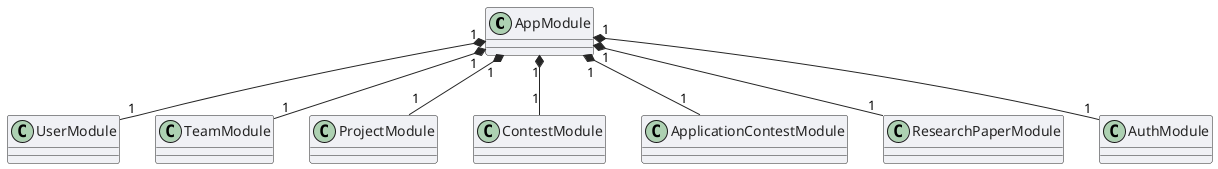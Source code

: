 @startuml app_module

skinparam ArrowColor #252525
skinparam ClassBackgroundColor #F0F1F5
skinparam ClassBorderColor #252525
skinparam ClassFontColor #252525

class AppModule{}
class UserModule{}
class TeamModule{}
class ProjectModule{}
class ContestModule{}
class ApplicationContestModule{}
class ResearchPaperModule{}
class AuthModule{}

AppModule "1" *-- "1" UserModule
AppModule "1" *-- "1" TeamModule
AppModule "1" *-- "1" ProjectModule
AppModule "1" *-- "1" ContestModule
AppModule "1" *-- "1" ApplicationContestModule
AppModule "1" *-- "1" ResearchPaperModule
AppModule "1" *-- "1" AuthModule
@enduml
